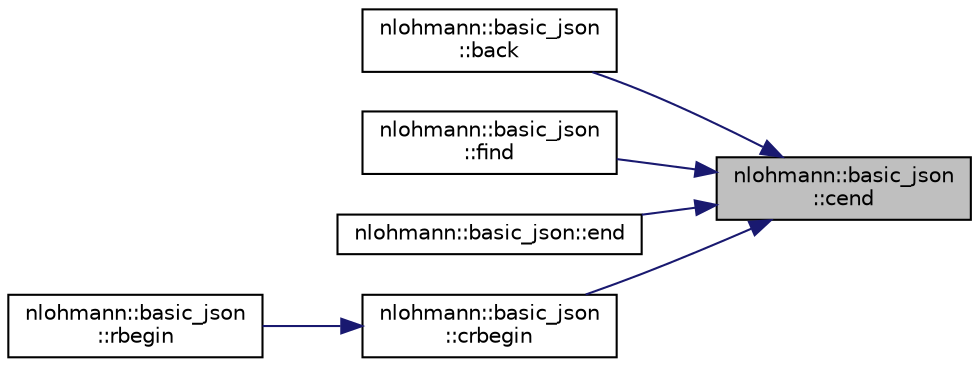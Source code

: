 digraph "nlohmann::basic_json::cend"
{
 // LATEX_PDF_SIZE
  edge [fontname="Helvetica",fontsize="10",labelfontname="Helvetica",labelfontsize="10"];
  node [fontname="Helvetica",fontsize="10",shape=record];
  rankdir="RL";
  Node77 [label="nlohmann::basic_json\l::cend",height=0.2,width=0.4,color="black", fillcolor="grey75", style="filled", fontcolor="black",tooltip="returns a const iterator to one past the last element"];
  Node77 -> Node78 [dir="back",color="midnightblue",fontsize="10",style="solid",fontname="Helvetica"];
  Node78 [label="nlohmann::basic_json\l::back",height=0.2,width=0.4,color="black", fillcolor="white", style="filled",URL="$classnlohmann_1_1basic__json.html#a83fe4a151b3a591f357527d5d9aa1b9f",tooltip="access the last element"];
  Node77 -> Node79 [dir="back",color="midnightblue",fontsize="10",style="solid",fontname="Helvetica"];
  Node79 [label="nlohmann::basic_json\l::find",height=0.2,width=0.4,color="black", fillcolor="white", style="filled",URL="$classnlohmann_1_1basic__json.html#a6d2f26a0a84787a43c989c88e2b7023b",tooltip="find an element in a JSON object"];
  Node77 -> Node80 [dir="back",color="midnightblue",fontsize="10",style="solid",fontname="Helvetica"];
  Node80 [label="nlohmann::basic_json::end",height=0.2,width=0.4,color="black", fillcolor="white", style="filled",URL="$classnlohmann_1_1basic__json.html#a1c15707055088cd5436ae91db72cbe67",tooltip="returns a const iterator to one past the last element"];
  Node77 -> Node81 [dir="back",color="midnightblue",fontsize="10",style="solid",fontname="Helvetica"];
  Node81 [label="nlohmann::basic_json\l::crbegin",height=0.2,width=0.4,color="black", fillcolor="white", style="filled",URL="$classnlohmann_1_1basic__json.html#a1e0769d22d54573f294da0e5c6abc9de",tooltip="returns a const reverse iterator to the last element"];
  Node81 -> Node82 [dir="back",color="midnightblue",fontsize="10",style="solid",fontname="Helvetica"];
  Node82 [label="nlohmann::basic_json\l::rbegin",height=0.2,width=0.4,color="black", fillcolor="white", style="filled",URL="$classnlohmann_1_1basic__json.html#a515e7618392317dbf4b72d3e18bf2ab2",tooltip="returns a const reverse iterator to the last element"];
}
